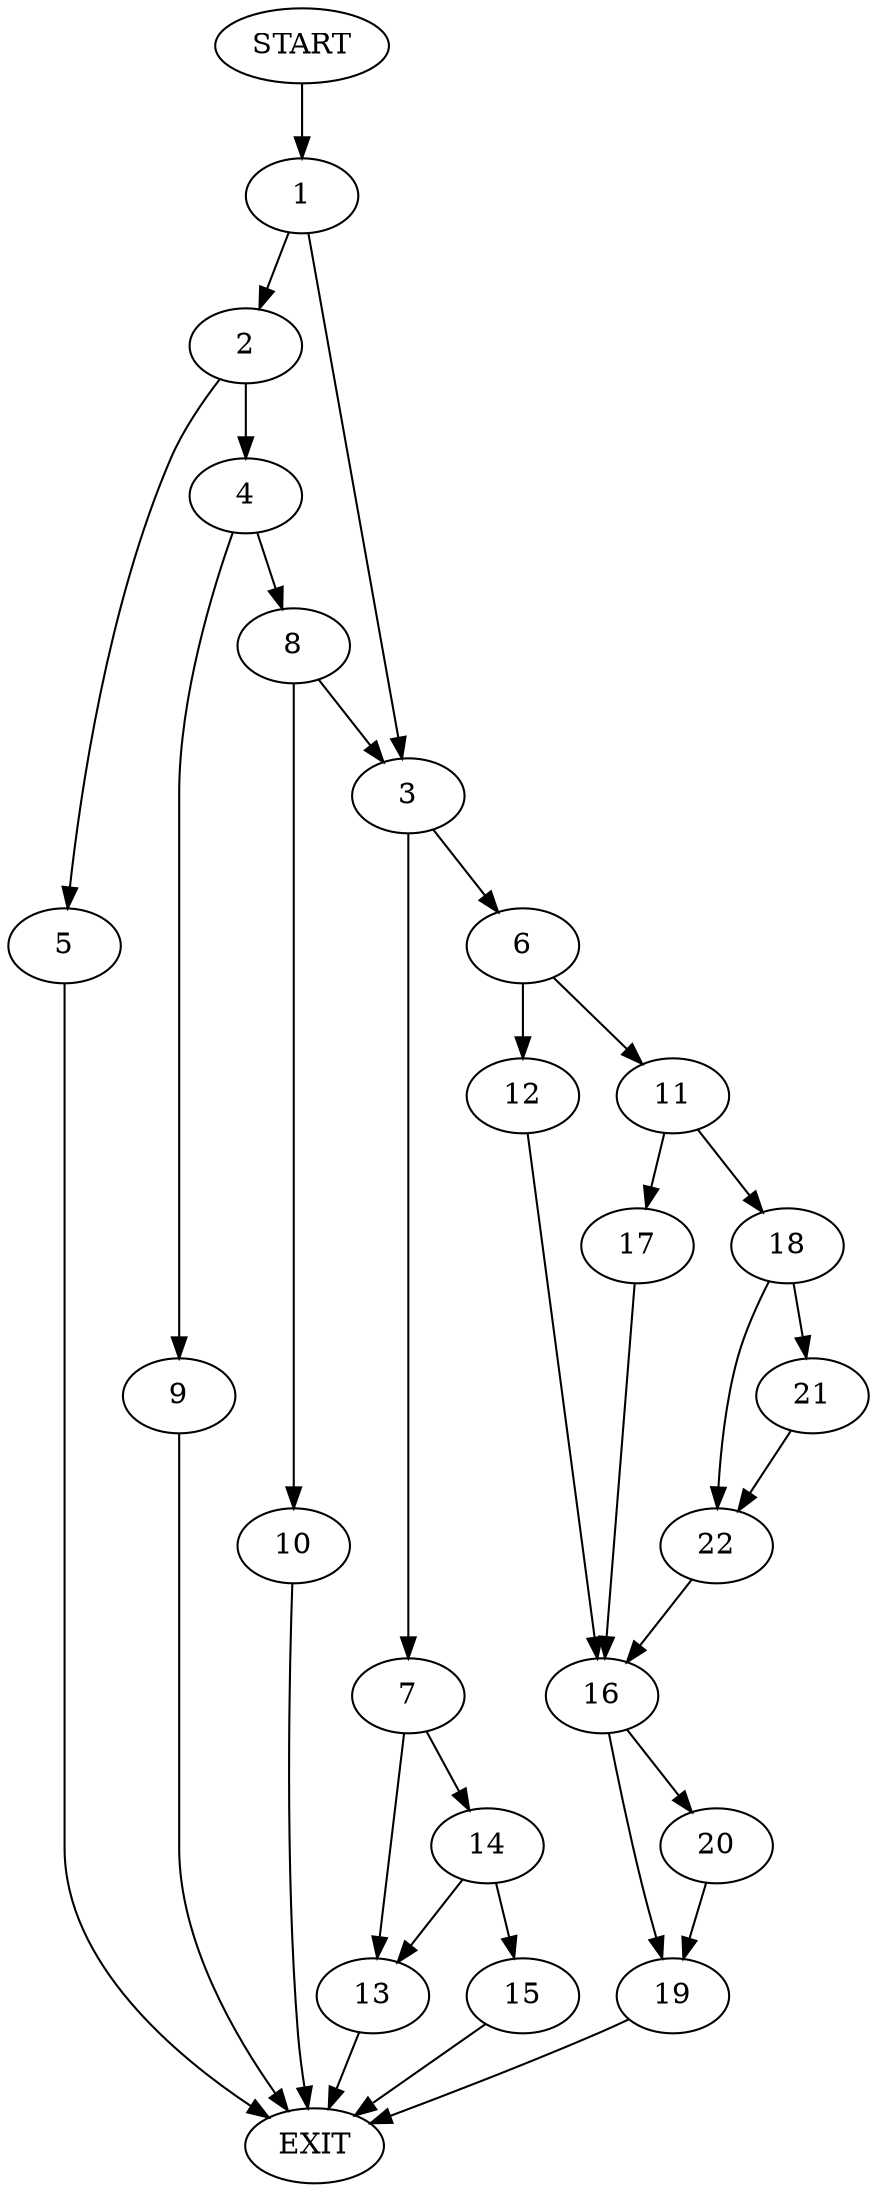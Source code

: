 digraph {
0 [label="START"]
23 [label="EXIT"]
0 -> 1
1 -> 2
1 -> 3
2 -> 4
2 -> 5
3 -> 6
3 -> 7
4 -> 8
4 -> 9
5 -> 23
8 -> 10
8 -> 3
9 -> 23
10 -> 23
6 -> 11
6 -> 12
7 -> 13
7 -> 14
14 -> 15
14 -> 13
13 -> 23
15 -> 23
12 -> 16
11 -> 17
11 -> 18
16 -> 19
16 -> 20
18 -> 21
18 -> 22
17 -> 16
21 -> 22
22 -> 16
20 -> 19
19 -> 23
}
